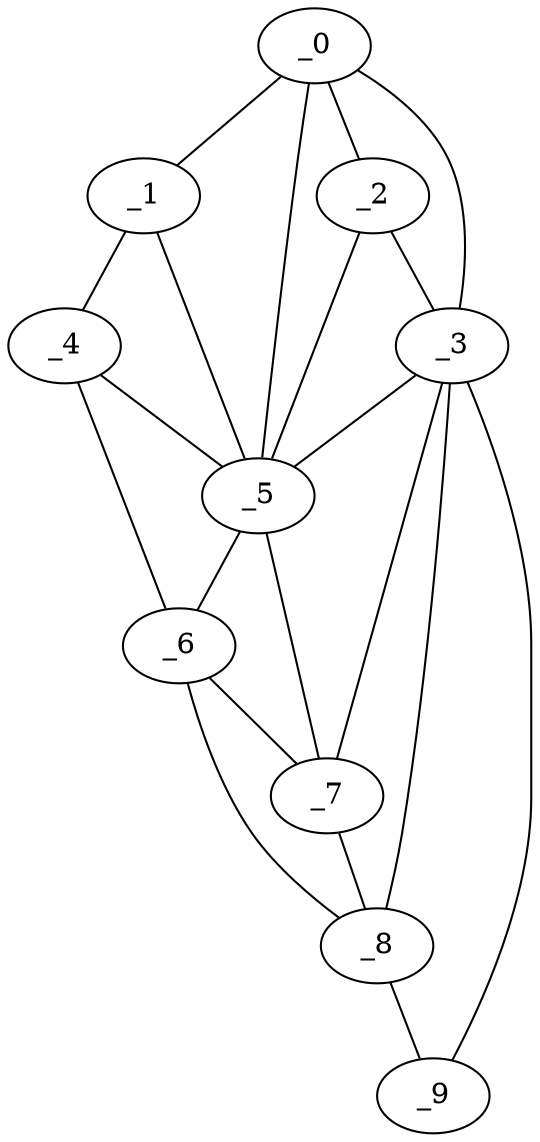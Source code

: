 graph "obj80__340.gxl" {
	_0	 [x=1,
		y=95];
	_1	 [x=5,
		y=49];
	_0 -- _1	 [valence=1];
	_2	 [x=15,
		y=98];
	_0 -- _2	 [valence=2];
	_3	 [x=26,
		y=110];
	_0 -- _3	 [valence=1];
	_5	 [x=32,
		y=73];
	_0 -- _5	 [valence=2];
	_4	 [x=30,
		y=18];
	_1 -- _4	 [valence=1];
	_1 -- _5	 [valence=2];
	_2 -- _3	 [valence=1];
	_2 -- _5	 [valence=2];
	_3 -- _5	 [valence=2];
	_7	 [x=68,
		y=52];
	_3 -- _7	 [valence=2];
	_8	 [x=76,
		y=52];
	_3 -- _8	 [valence=2];
	_9	 [x=127,
		y=94];
	_3 -- _9	 [valence=1];
	_4 -- _5	 [valence=2];
	_6	 [x=60,
		y=40];
	_4 -- _6	 [valence=1];
	_5 -- _6	 [valence=2];
	_5 -- _7	 [valence=1];
	_6 -- _7	 [valence=1];
	_6 -- _8	 [valence=1];
	_7 -- _8	 [valence=2];
	_8 -- _9	 [valence=1];
}
